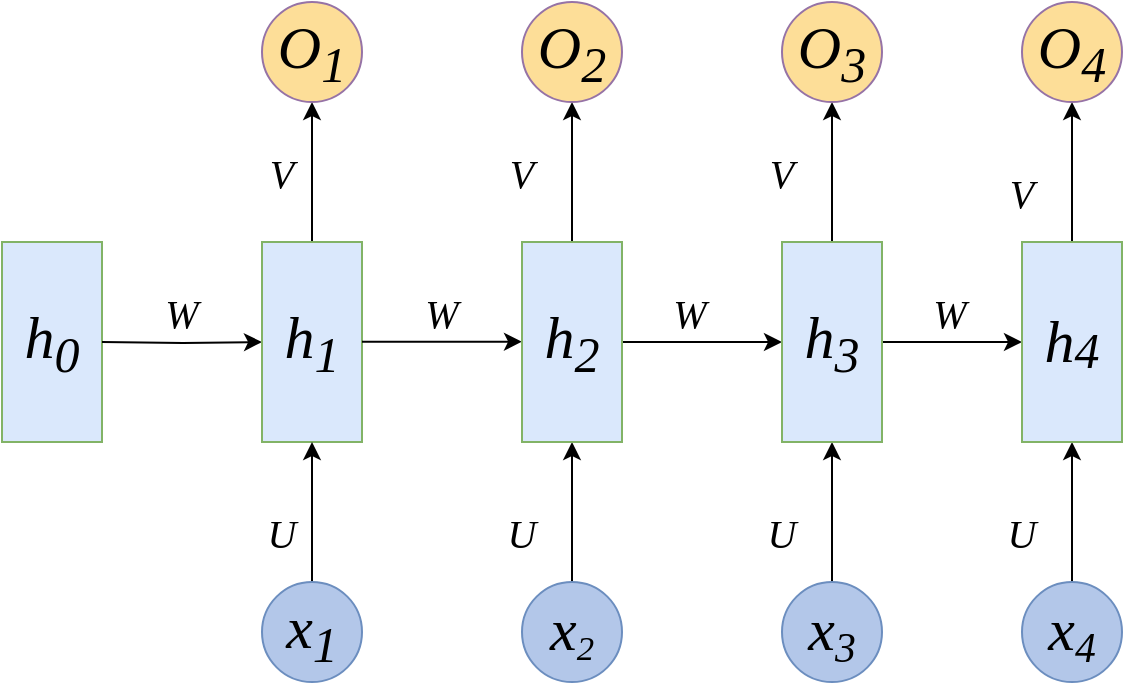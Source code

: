 <mxfile version="24.8.1">
  <diagram name="第 1 页" id="yD7xF3GPz75AvUTeO0UT">
    <mxGraphModel dx="1562" dy="833" grid="1" gridSize="10" guides="1" tooltips="1" connect="1" arrows="1" fold="1" page="1" pageScale="1" pageWidth="827" pageHeight="1169" math="0" shadow="0">
      <root>
        <mxCell id="0" />
        <mxCell id="1" parent="0" />
        <mxCell id="V7O5OTDX0DHjip83hGOH-1" value="h&lt;sub&gt;0&lt;/sub&gt;" style="rounded=0;whiteSpace=wrap;html=1;fontFamily=Times New Roman;fontSize=30;fontStyle=2;fillColor=#dae8fc;strokeColor=#82b366;" vertex="1" parent="1">
          <mxGeometry x="70" y="200" width="50" height="100" as="geometry" />
        </mxCell>
        <mxCell id="5T5cmZml9k6LkE0Msn1X-8" style="edgeStyle=orthogonalEdgeStyle;rounded=0;orthogonalLoop=1;jettySize=auto;html=1;exitX=1;exitY=0.5;exitDx=0;exitDy=0;entryX=0;entryY=0.5;entryDx=0;entryDy=0;" parent="1" target="5T5cmZml9k6LkE0Msn1X-6" edge="1">
          <mxGeometry relative="1" as="geometry">
            <mxPoint x="120" y="250" as="sourcePoint" />
          </mxGeometry>
        </mxCell>
        <mxCell id="5T5cmZml9k6LkE0Msn1X-18" style="edgeStyle=orthogonalEdgeStyle;rounded=0;orthogonalLoop=1;jettySize=auto;html=1;exitX=0.5;exitY=0;exitDx=0;exitDy=0;entryX=0.5;entryY=1;entryDx=0;entryDy=0;" parent="1" source="5T5cmZml9k6LkE0Msn1X-6" target="5T5cmZml9k6LkE0Msn1X-16" edge="1">
          <mxGeometry relative="1" as="geometry" />
        </mxCell>
        <mxCell id="5T5cmZml9k6LkE0Msn1X-6" value="h&lt;sub&gt;1&lt;/sub&gt;" style="rounded=0;whiteSpace=wrap;html=1;fontFamily=Times New Roman;fontSize=30;fontStyle=2;fillColor=#dae8fc;strokeColor=#82b366;" parent="1" vertex="1">
          <mxGeometry x="200" y="200" width="50" height="100" as="geometry" />
        </mxCell>
        <mxCell id="5T5cmZml9k6LkE0Msn1X-9" style="edgeStyle=orthogonalEdgeStyle;rounded=0;orthogonalLoop=1;jettySize=auto;html=1;exitX=1;exitY=0.5;exitDx=0;exitDy=0;entryX=0;entryY=0.5;entryDx=0;entryDy=0;" parent="1" edge="1">
          <mxGeometry relative="1" as="geometry">
            <mxPoint x="250" y="249.83" as="sourcePoint" />
            <mxPoint x="330" y="249.83" as="targetPoint" />
          </mxGeometry>
        </mxCell>
        <mxCell id="5T5cmZml9k6LkE0Msn1X-17" style="edgeStyle=orthogonalEdgeStyle;rounded=0;orthogonalLoop=1;jettySize=auto;html=1;exitX=0.5;exitY=0;exitDx=0;exitDy=0;entryX=0.5;entryY=1;entryDx=0;entryDy=0;" parent="1" source="5T5cmZml9k6LkE0Msn1X-10" target="5T5cmZml9k6LkE0Msn1X-6" edge="1">
          <mxGeometry relative="1" as="geometry" />
        </mxCell>
        <mxCell id="5T5cmZml9k6LkE0Msn1X-10" value="&lt;i&gt;x&lt;sub&gt;1&lt;/sub&gt;&lt;/i&gt;" style="ellipse;whiteSpace=wrap;html=1;aspect=fixed;fontFamily=Times New Roman;fontSize=30;fillColor=#b3c7e9;strokeColor=#6c8ebf;" parent="1" vertex="1">
          <mxGeometry x="200" y="370" width="50" height="50" as="geometry" />
        </mxCell>
        <mxCell id="CVISXVQ1rCeILexJUnb6-4" style="edgeStyle=orthogonalEdgeStyle;rounded=0;orthogonalLoop=1;jettySize=auto;html=1;exitX=0.5;exitY=0;exitDx=0;exitDy=0;entryX=0.5;entryY=1;entryDx=0;entryDy=0;" parent="1" source="5T5cmZml9k6LkE0Msn1X-12" target="f9mYp44gyk8aZ-Xdl-M6-1" edge="1">
          <mxGeometry relative="1" as="geometry" />
        </mxCell>
        <mxCell id="5T5cmZml9k6LkE0Msn1X-12" value="&lt;i&gt;x&lt;span style=&quot;font-size: 20.833px;&quot;&gt;&lt;sub&gt;2&lt;/sub&gt;&lt;/span&gt;&lt;/i&gt;" style="ellipse;whiteSpace=wrap;html=1;aspect=fixed;fontFamily=Times New Roman;fontSize=30;fillColor=#B3C7E9;strokeColor=#6c8ebf;" parent="1" vertex="1">
          <mxGeometry x="330" y="370" width="50" height="50" as="geometry" />
        </mxCell>
        <mxCell id="CVISXVQ1rCeILexJUnb6-6" style="edgeStyle=orthogonalEdgeStyle;rounded=0;orthogonalLoop=1;jettySize=auto;html=1;exitX=0.5;exitY=0;exitDx=0;exitDy=0;entryX=0.5;entryY=1;entryDx=0;entryDy=0;" parent="1" source="5T5cmZml9k6LkE0Msn1X-13" target="f9mYp44gyk8aZ-Xdl-M6-4" edge="1">
          <mxGeometry relative="1" as="geometry" />
        </mxCell>
        <mxCell id="5T5cmZml9k6LkE0Msn1X-13" value="&lt;i&gt;x&lt;span style=&quot;font-size: 25px;&quot;&gt;&lt;sub&gt;3&lt;/sub&gt;&lt;/span&gt;&lt;/i&gt;" style="ellipse;whiteSpace=wrap;html=1;aspect=fixed;fontFamily=Times New Roman;fontSize=30;fillColor=#B3C7E9;strokeColor=#6c8ebf;" parent="1" vertex="1">
          <mxGeometry x="460" y="370" width="50" height="50" as="geometry" />
        </mxCell>
        <mxCell id="CVISXVQ1rCeILexJUnb6-8" style="edgeStyle=orthogonalEdgeStyle;rounded=0;orthogonalLoop=1;jettySize=auto;html=1;exitX=0.5;exitY=0;exitDx=0;exitDy=0;entryX=0.5;entryY=1;entryDx=0;entryDy=0;" parent="1" source="5T5cmZml9k6LkE0Msn1X-14" target="f9mYp44gyk8aZ-Xdl-M6-5" edge="1">
          <mxGeometry relative="1" as="geometry" />
        </mxCell>
        <mxCell id="5T5cmZml9k6LkE0Msn1X-14" value="&lt;i&gt;x&lt;span style=&quot;font-size: 25px;&quot;&gt;&lt;sub&gt;4&lt;/sub&gt;&lt;/span&gt;&lt;/i&gt;" style="ellipse;whiteSpace=wrap;html=1;aspect=fixed;fontFamily=Times New Roman;fontSize=30;fillColor=#B3C7E9;strokeColor=#6c8ebf;" parent="1" vertex="1">
          <mxGeometry x="580" y="370" width="50" height="50" as="geometry" />
        </mxCell>
        <mxCell id="5T5cmZml9k6LkE0Msn1X-16" value="&lt;i&gt;O&lt;sub&gt;1&lt;/sub&gt;&lt;/i&gt;" style="ellipse;whiteSpace=wrap;html=1;aspect=fixed;fontFamily=Times New Roman;fontSize=30;fillColor=#fdde98;strokeColor=#9673a6;" parent="1" vertex="1">
          <mxGeometry x="200" y="80" width="50" height="50" as="geometry" />
        </mxCell>
        <mxCell id="5T5cmZml9k6LkE0Msn1X-19" value="W" style="text;html=1;align=center;verticalAlign=middle;whiteSpace=wrap;rounded=0;fontFamily=Times New Roman;fontSize=20;fontStyle=2" parent="1" vertex="1">
          <mxGeometry x="130" y="220" width="60" height="30" as="geometry" />
        </mxCell>
        <mxCell id="5T5cmZml9k6LkE0Msn1X-20" value="W" style="text;html=1;align=center;verticalAlign=middle;whiteSpace=wrap;rounded=0;fontFamily=Times New Roman;fontSize=20;fontStyle=2" parent="1" vertex="1">
          <mxGeometry x="260" y="220" width="60" height="30" as="geometry" />
        </mxCell>
        <mxCell id="5T5cmZml9k6LkE0Msn1X-21" value="V" style="text;html=1;align=center;verticalAlign=middle;whiteSpace=wrap;rounded=0;fontFamily=Times New Roman;fontSize=20;fontStyle=2" parent="1" vertex="1">
          <mxGeometry x="180" y="150" width="60" height="30" as="geometry" />
        </mxCell>
        <mxCell id="5T5cmZml9k6LkE0Msn1X-22" value="U" style="text;html=1;align=center;verticalAlign=middle;whiteSpace=wrap;rounded=0;fontFamily=Times New Roman;fontSize=20;fontStyle=2" parent="1" vertex="1">
          <mxGeometry x="180" y="330" width="60" height="30" as="geometry" />
        </mxCell>
        <mxCell id="f9mYp44gyk8aZ-Xdl-M6-6" style="edgeStyle=orthogonalEdgeStyle;rounded=0;orthogonalLoop=1;jettySize=auto;html=1;exitX=1;exitY=0.5;exitDx=0;exitDy=0;entryX=0;entryY=0.5;entryDx=0;entryDy=0;" parent="1" source="f9mYp44gyk8aZ-Xdl-M6-1" target="f9mYp44gyk8aZ-Xdl-M6-4" edge="1">
          <mxGeometry relative="1" as="geometry" />
        </mxCell>
        <mxCell id="CVISXVQ1rCeILexJUnb6-5" style="edgeStyle=orthogonalEdgeStyle;rounded=0;orthogonalLoop=1;jettySize=auto;html=1;exitX=0.5;exitY=0;exitDx=0;exitDy=0;entryX=0.5;entryY=1;entryDx=0;entryDy=0;" parent="1" source="f9mYp44gyk8aZ-Xdl-M6-1" target="CVISXVQ1rCeILexJUnb6-1" edge="1">
          <mxGeometry relative="1" as="geometry" />
        </mxCell>
        <mxCell id="f9mYp44gyk8aZ-Xdl-M6-1" value="h&lt;sub style=&quot;&quot;&gt;&lt;font style=&quot;font-size: 25px;&quot;&gt;2&lt;/font&gt;&lt;/sub&gt;" style="rounded=0;whiteSpace=wrap;html=1;fontFamily=Times New Roman;fontSize=30;fontStyle=2;fillColor=#DAE8FC;strokeColor=#82b366;" parent="1" vertex="1">
          <mxGeometry x="330" y="200" width="50" height="100" as="geometry" />
        </mxCell>
        <mxCell id="f9mYp44gyk8aZ-Xdl-M6-7" style="edgeStyle=orthogonalEdgeStyle;rounded=0;orthogonalLoop=1;jettySize=auto;html=1;exitX=1;exitY=0.5;exitDx=0;exitDy=0;entryX=0;entryY=0.5;entryDx=0;entryDy=0;" parent="1" source="f9mYp44gyk8aZ-Xdl-M6-4" target="f9mYp44gyk8aZ-Xdl-M6-5" edge="1">
          <mxGeometry relative="1" as="geometry" />
        </mxCell>
        <mxCell id="CVISXVQ1rCeILexJUnb6-7" style="edgeStyle=orthogonalEdgeStyle;rounded=0;orthogonalLoop=1;jettySize=auto;html=1;exitX=0.5;exitY=0;exitDx=0;exitDy=0;" parent="1" source="f9mYp44gyk8aZ-Xdl-M6-4" target="CVISXVQ1rCeILexJUnb6-2" edge="1">
          <mxGeometry relative="1" as="geometry" />
        </mxCell>
        <mxCell id="f9mYp44gyk8aZ-Xdl-M6-4" value="h&lt;sub style=&quot;&quot;&gt;&lt;font style=&quot;font-size: 25px;&quot;&gt;3&lt;/font&gt;&lt;/sub&gt;" style="rounded=0;whiteSpace=wrap;html=1;fontFamily=Times New Roman;fontSize=30;fontStyle=2;fillColor=#DAE8FC;strokeColor=#82b366;" parent="1" vertex="1">
          <mxGeometry x="460" y="200" width="50" height="100" as="geometry" />
        </mxCell>
        <mxCell id="CVISXVQ1rCeILexJUnb6-9" style="edgeStyle=orthogonalEdgeStyle;rounded=0;orthogonalLoop=1;jettySize=auto;html=1;exitX=0.5;exitY=0;exitDx=0;exitDy=0;entryX=0.5;entryY=1;entryDx=0;entryDy=0;" parent="1" source="f9mYp44gyk8aZ-Xdl-M6-5" target="CVISXVQ1rCeILexJUnb6-3" edge="1">
          <mxGeometry relative="1" as="geometry" />
        </mxCell>
        <mxCell id="f9mYp44gyk8aZ-Xdl-M6-5" value="h&lt;font size=&quot;1&quot; style=&quot;&quot;&gt;&lt;sub style=&quot;font-size: 25px;&quot;&gt;4&lt;/sub&gt;&lt;/font&gt;" style="rounded=0;whiteSpace=wrap;html=1;fontFamily=Times New Roman;fontSize=30;fontStyle=2;fillColor=#DAE8FC;strokeColor=#82b366;" parent="1" vertex="1">
          <mxGeometry x="580" y="200" width="50" height="100" as="geometry" />
        </mxCell>
        <mxCell id="f9mYp44gyk8aZ-Xdl-M6-8" value="W" style="text;html=1;align=center;verticalAlign=middle;whiteSpace=wrap;rounded=0;fontFamily=Times New Roman;fontSize=20;fontStyle=2" parent="1" vertex="1">
          <mxGeometry x="384" y="220" width="60" height="30" as="geometry" />
        </mxCell>
        <mxCell id="f9mYp44gyk8aZ-Xdl-M6-9" value="W" style="text;html=1;align=center;verticalAlign=middle;whiteSpace=wrap;rounded=0;fontFamily=Times New Roman;fontSize=20;fontStyle=2" parent="1" vertex="1">
          <mxGeometry x="514" y="220" width="60" height="30" as="geometry" />
        </mxCell>
        <mxCell id="CVISXVQ1rCeILexJUnb6-1" value="&lt;i&gt;O&lt;sub style=&quot;&quot;&gt;&lt;font style=&quot;font-size: 25px;&quot;&gt;2&lt;/font&gt;&lt;/sub&gt;&lt;/i&gt;" style="ellipse;whiteSpace=wrap;html=1;aspect=fixed;fontFamily=Times New Roman;fontSize=30;fillColor=#fdde98;strokeColor=#9673a6;" parent="1" vertex="1">
          <mxGeometry x="330" y="80" width="50" height="50" as="geometry" />
        </mxCell>
        <mxCell id="CVISXVQ1rCeILexJUnb6-2" value="&lt;i&gt;O&lt;sub style=&quot;&quot;&gt;&lt;font style=&quot;font-size: 25px;&quot;&gt;3&lt;/font&gt;&lt;/sub&gt;&lt;/i&gt;" style="ellipse;whiteSpace=wrap;html=1;aspect=fixed;fontFamily=Times New Roman;fontSize=30;fillColor=#fdde98;strokeColor=#9673a6;" parent="1" vertex="1">
          <mxGeometry x="460" y="80" width="50" height="50" as="geometry" />
        </mxCell>
        <mxCell id="CVISXVQ1rCeILexJUnb6-3" value="&lt;i&gt;O&lt;sub style=&quot;&quot;&gt;&lt;font style=&quot;font-size: 25px;&quot;&gt;4&lt;/font&gt;&lt;/sub&gt;&lt;/i&gt;" style="ellipse;whiteSpace=wrap;html=1;aspect=fixed;fontFamily=Times New Roman;fontSize=30;fillColor=#fdde98;strokeColor=#9673a6;" parent="1" vertex="1">
          <mxGeometry x="580" y="80" width="50" height="50" as="geometry" />
        </mxCell>
        <mxCell id="CVISXVQ1rCeILexJUnb6-10" value="U" style="text;html=1;align=center;verticalAlign=middle;whiteSpace=wrap;rounded=0;fontFamily=Times New Roman;fontSize=20;fontStyle=2" parent="1" vertex="1">
          <mxGeometry x="300" y="330" width="60" height="30" as="geometry" />
        </mxCell>
        <mxCell id="CVISXVQ1rCeILexJUnb6-11" value="U" style="text;html=1;align=center;verticalAlign=middle;whiteSpace=wrap;rounded=0;fontFamily=Times New Roman;fontSize=20;fontStyle=2" parent="1" vertex="1">
          <mxGeometry x="430" y="330" width="60" height="30" as="geometry" />
        </mxCell>
        <mxCell id="CVISXVQ1rCeILexJUnb6-12" value="U" style="text;html=1;align=center;verticalAlign=middle;whiteSpace=wrap;rounded=0;fontFamily=Times New Roman;fontSize=20;fontStyle=2" parent="1" vertex="1">
          <mxGeometry x="550" y="330" width="60" height="30" as="geometry" />
        </mxCell>
        <mxCell id="CVISXVQ1rCeILexJUnb6-13" value="V" style="text;html=1;align=center;verticalAlign=middle;whiteSpace=wrap;rounded=0;fontFamily=Times New Roman;fontSize=20;fontStyle=2" parent="1" vertex="1">
          <mxGeometry x="300" y="150" width="60" height="30" as="geometry" />
        </mxCell>
        <mxCell id="CVISXVQ1rCeILexJUnb6-14" value="V" style="text;html=1;align=center;verticalAlign=middle;whiteSpace=wrap;rounded=0;fontFamily=Times New Roman;fontSize=20;fontStyle=2" parent="1" vertex="1">
          <mxGeometry x="430" y="150" width="60" height="30" as="geometry" />
        </mxCell>
        <mxCell id="CVISXVQ1rCeILexJUnb6-15" value="V" style="text;html=1;align=center;verticalAlign=middle;whiteSpace=wrap;rounded=0;fontFamily=Times New Roman;fontSize=20;fontStyle=2" parent="1" vertex="1">
          <mxGeometry x="550" y="160" width="60" height="30" as="geometry" />
        </mxCell>
      </root>
    </mxGraphModel>
  </diagram>
</mxfile>
